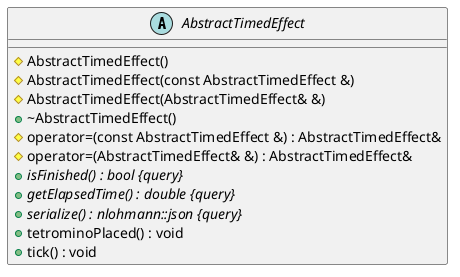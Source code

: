 @startuml (id = AbstractTimedEffect)

abstract class AbstractTimedEffect {
	#AbstractTimedEffect()
	#AbstractTimedEffect(const AbstractTimedEffect &)
	#AbstractTimedEffect(AbstractTimedEffect& &)
	+~AbstractTimedEffect()
	#operator=(const AbstractTimedEffect &) : AbstractTimedEffect&
	#operator=(AbstractTimedEffect& &) : AbstractTimedEffect&
	+{abstract} isFinished() : bool {query}
	+{abstract} getElapsedTime() : double {query}
	+{abstract} serialize() : nlohmann::json {query}
	+tetrominoPlaced() : void
	+tick() : void
}


@enduml